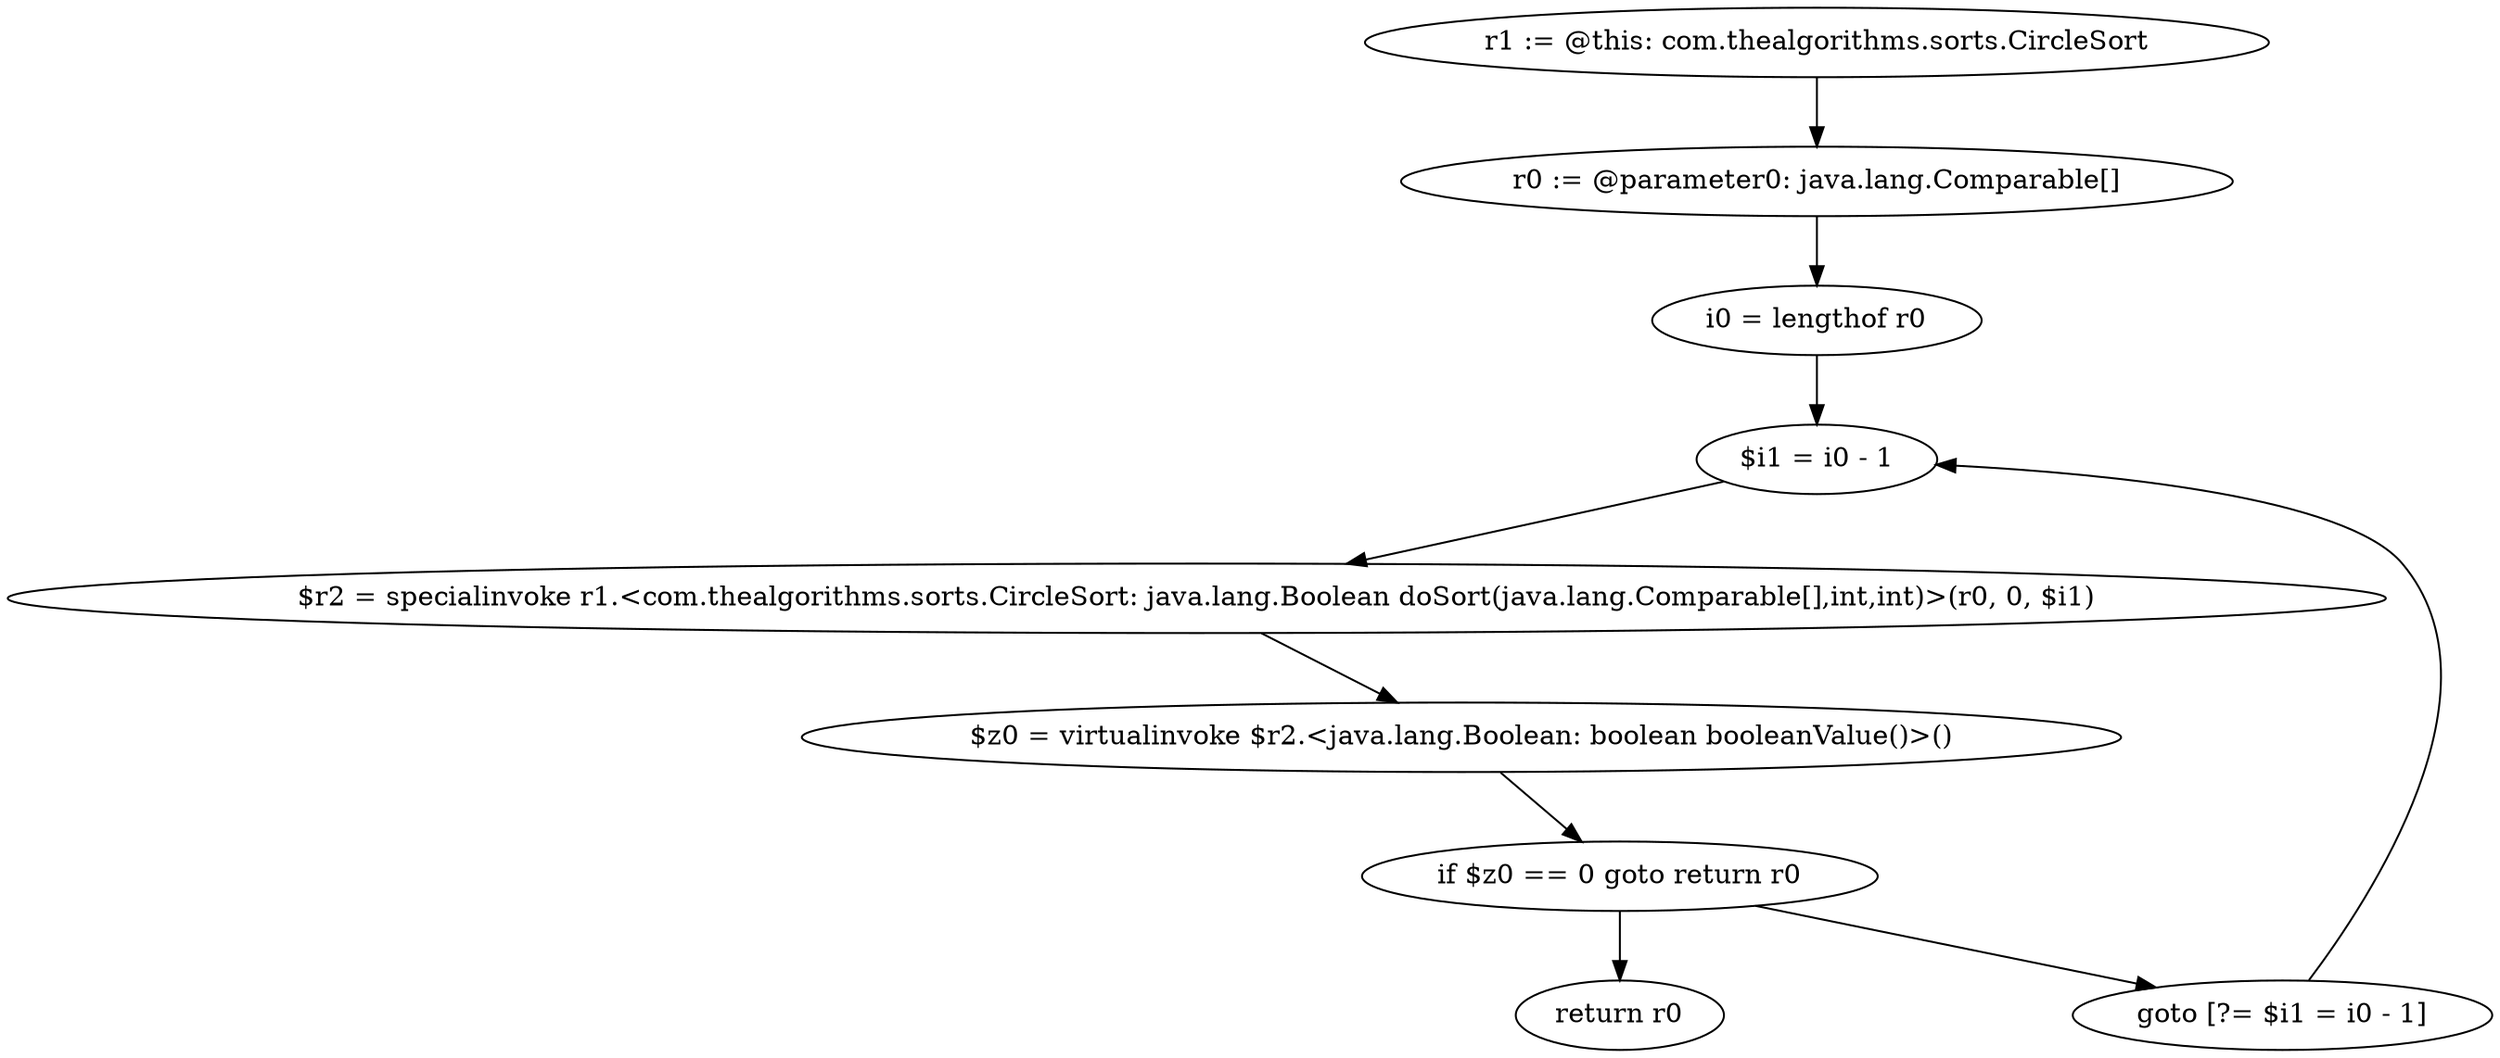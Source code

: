 digraph "unitGraph" {
    "r1 := @this: com.thealgorithms.sorts.CircleSort"
    "r0 := @parameter0: java.lang.Comparable[]"
    "i0 = lengthof r0"
    "$i1 = i0 - 1"
    "$r2 = specialinvoke r1.<com.thealgorithms.sorts.CircleSort: java.lang.Boolean doSort(java.lang.Comparable[],int,int)>(r0, 0, $i1)"
    "$z0 = virtualinvoke $r2.<java.lang.Boolean: boolean booleanValue()>()"
    "if $z0 == 0 goto return r0"
    "goto [?= $i1 = i0 - 1]"
    "return r0"
    "r1 := @this: com.thealgorithms.sorts.CircleSort"->"r0 := @parameter0: java.lang.Comparable[]";
    "r0 := @parameter0: java.lang.Comparable[]"->"i0 = lengthof r0";
    "i0 = lengthof r0"->"$i1 = i0 - 1";
    "$i1 = i0 - 1"->"$r2 = specialinvoke r1.<com.thealgorithms.sorts.CircleSort: java.lang.Boolean doSort(java.lang.Comparable[],int,int)>(r0, 0, $i1)";
    "$r2 = specialinvoke r1.<com.thealgorithms.sorts.CircleSort: java.lang.Boolean doSort(java.lang.Comparable[],int,int)>(r0, 0, $i1)"->"$z0 = virtualinvoke $r2.<java.lang.Boolean: boolean booleanValue()>()";
    "$z0 = virtualinvoke $r2.<java.lang.Boolean: boolean booleanValue()>()"->"if $z0 == 0 goto return r0";
    "if $z0 == 0 goto return r0"->"goto [?= $i1 = i0 - 1]";
    "if $z0 == 0 goto return r0"->"return r0";
    "goto [?= $i1 = i0 - 1]"->"$i1 = i0 - 1";
}
